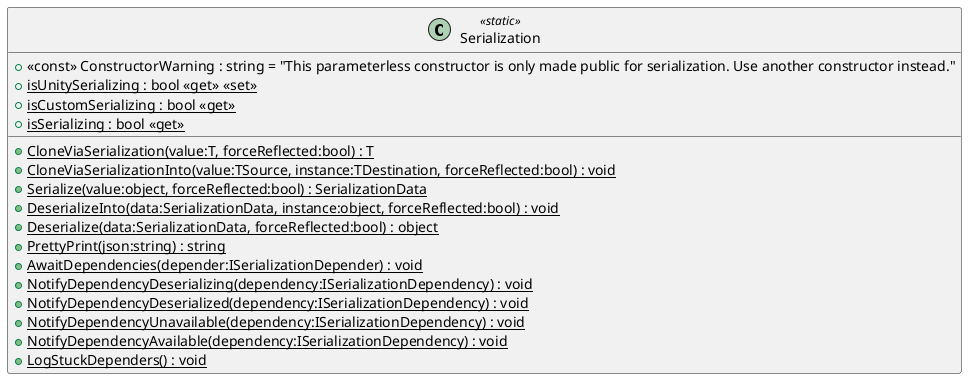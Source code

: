 @startuml
class Serialization <<static>> {
    + <<const>> ConstructorWarning : string = "This parameterless constructor is only made public for serialization. Use another constructor instead."
    + {static} isUnitySerializing : bool <<get>> <<set>>
    + {static} isCustomSerializing : bool <<get>>
    + {static} isSerializing : bool <<get>>
    + {static} CloneViaSerialization(value:T, forceReflected:bool) : T
    + {static} CloneViaSerializationInto(value:TSource, instance:TDestination, forceReflected:bool) : void
    + {static} Serialize(value:object, forceReflected:bool) : SerializationData
    + {static} DeserializeInto(data:SerializationData, instance:object, forceReflected:bool) : void
    + {static} Deserialize(data:SerializationData, forceReflected:bool) : object
    + {static} PrettyPrint(json:string) : string
    + {static} AwaitDependencies(depender:ISerializationDepender) : void
    + {static} NotifyDependencyDeserializing(dependency:ISerializationDependency) : void
    + {static} NotifyDependencyDeserialized(dependency:ISerializationDependency) : void
    + {static} NotifyDependencyUnavailable(dependency:ISerializationDependency) : void
    + {static} NotifyDependencyAvailable(dependency:ISerializationDependency) : void
    + {static} LogStuckDependers() : void
}
@enduml
